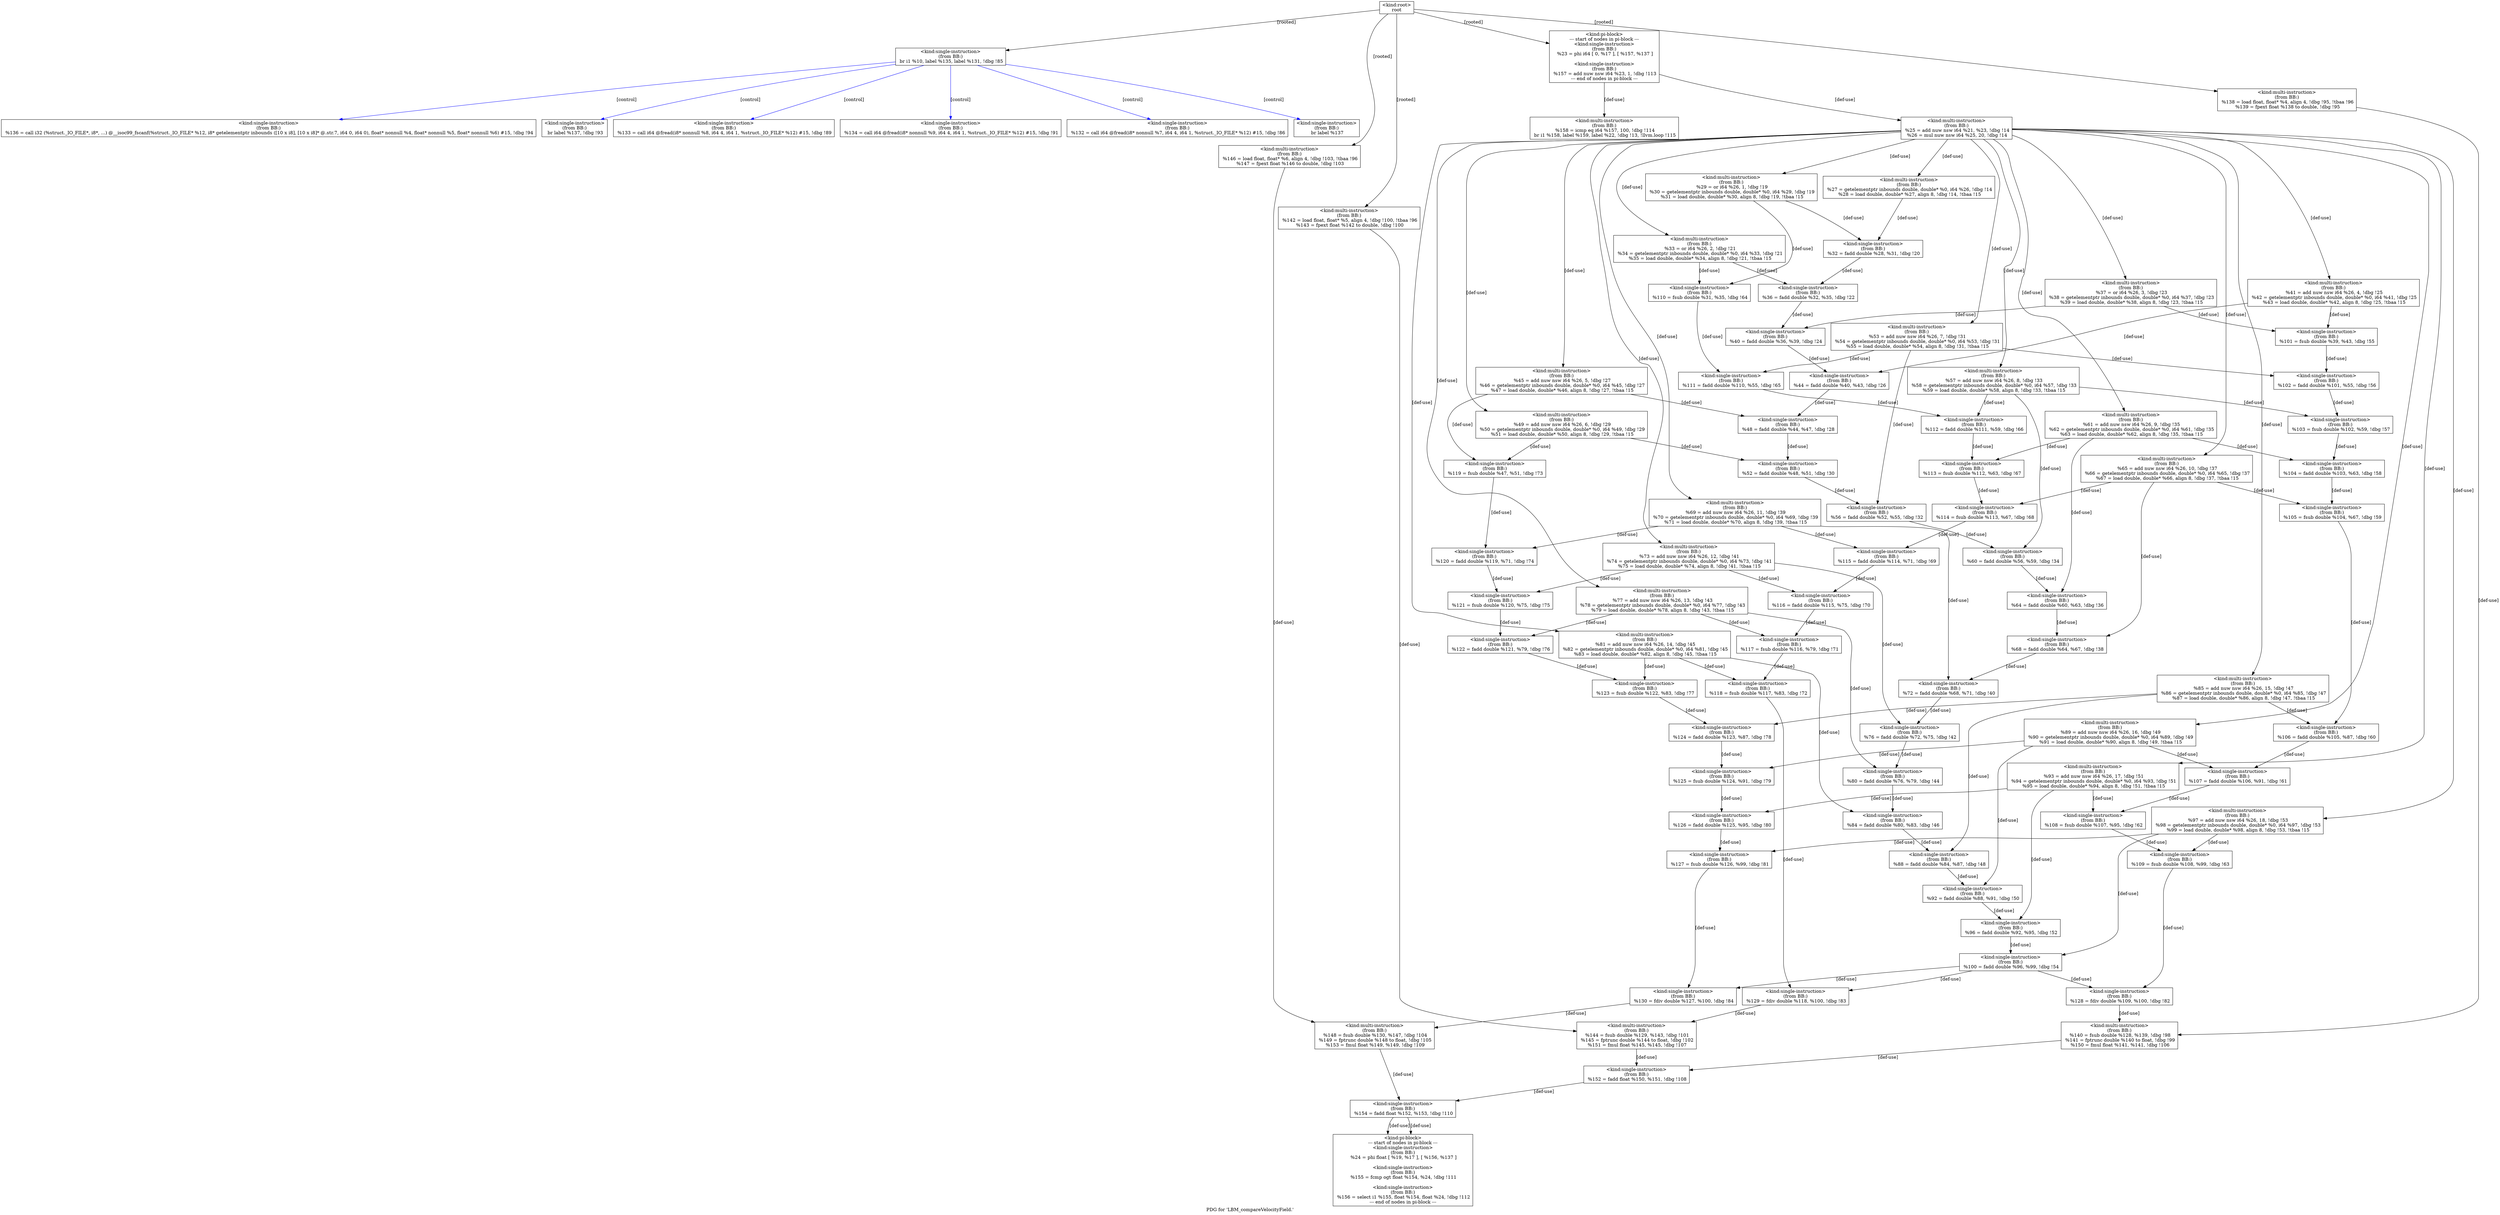 digraph "PDG for 'LBM_compareVelocityField.'" {
	label="PDG for 'LBM_compareVelocityField.'";

	Node0xa01efb0 [shape=record,label="{\<kind:root\>\nroot\n}"];
	Node0xa01efb0 -> Node0xa030030[label="[rooted]"];
	Node0xa01efb0 -> Node0x9e89940[label="[rooted]"];
	Node0xa01efb0 -> Node0x9f95fd0[label="[rooted]"];
	Node0xa01efb0 -> Node0xa3829c0[label="[rooted]"];
	Node0xa01efb0 -> Node0xa035e10[label="[rooted]"];
	Node0xa035e10 [shape=record,label="{\<kind:pi-block\>\n--- start of nodes in pi-block ---\n\<kind:single-instruction\>\n(from BB:)\n  %23 = phi i64 [ 0, %17 ], [ %157, %137 ]\n\n\<kind:single-instruction\>\n(from BB:)\n  %157 = add nuw nsw i64 %23, 1, !dbg !113\n--- end of nodes in pi-block ---\n}"];
	Node0xa035e10 -> Node0x9faebf0[label="[def-use]"];
	Node0xa035e10 -> Node0x9e84800[label="[def-use]"];
	Node0x9e84800 [shape=record,label="{\<kind:multi-instruction\>\n(from BB:)\n  %158 = icmp eq i64 %157, 100, !dbg !114\n  br i1 %158, label %159, label %22, !dbg !13, !llvm.loop !115\n}"];
	Node0x9faebf0 [shape=record,label="{\<kind:multi-instruction\>\n(from BB:)\n  %25 = add nuw nsw i64 %21, %23, !dbg !14\n  %26 = mul nuw nsw i64 %25, 20, !dbg !14\n}"];
	Node0x9faebf0 -> Node0x9cff340[label="[def-use]"];
	Node0x9faebf0 -> Node0x9f9a900[label="[def-use]"];
	Node0x9faebf0 -> Node0x9e73120[label="[def-use]"];
	Node0x9faebf0 -> Node0x9f9c340[label="[def-use]"];
	Node0x9faebf0 -> Node0xa035da0[label="[def-use]"];
	Node0x9faebf0 -> Node0xa322ed0[label="[def-use]"];
	Node0x9faebf0 -> Node0xa399a30[label="[def-use]"];
	Node0x9faebf0 -> Node0x9e204a0[label="[def-use]"];
	Node0x9faebf0 -> Node0xa36b5c0[label="[def-use]"];
	Node0x9faebf0 -> Node0xa29a920[label="[def-use]"];
	Node0x9faebf0 -> Node0xa196470[label="[def-use]"];
	Node0x9faebf0 -> Node0x9e86e90[label="[def-use]"];
	Node0x9faebf0 -> Node0xa174880[label="[def-use]"];
	Node0x9faebf0 -> Node0xa2e3780[label="[def-use]"];
	Node0x9faebf0 -> Node0xa193a30[label="[def-use]"];
	Node0x9faebf0 -> Node0xa2cb390[label="[def-use]"];
	Node0x9faebf0 -> Node0xa2e0240[label="[def-use]"];
	Node0x9faebf0 -> Node0x9e47c10[label="[def-use]"];
	Node0x9faebf0 -> Node0x9e89810[label="[def-use]"];
	Node0x9e89810 [shape=record,label="{\<kind:multi-instruction\>\n(from BB:)\n  %27 = getelementptr inbounds double, double* %0, i64 %26, !dbg !14\n  %28 = load double, double* %27, align 8, !dbg !14, !tbaa !15\n}"];
	Node0x9e89810 -> Node0xa3cde60[label="[def-use]"];
	Node0x9e47c10 [shape=record,label="{\<kind:multi-instruction\>\n(from BB:)\n  %41 = add nuw nsw i64 %26, 4, !dbg !25\n  %42 = getelementptr inbounds double, double* %0, i64 %41, !dbg !25\n  %43 = load double, double* %42, align 8, !dbg !25, !tbaa !15\n}"];
	Node0x9e47c10 -> Node0xa1c4fa0[label="[def-use]"];
	Node0x9e47c10 -> Node0xa1a3fa0[label="[def-use]"];
	Node0xa2e0240 [shape=record,label="{\<kind:multi-instruction\>\n(from BB:)\n  %45 = add nuw nsw i64 %26, 5, !dbg !27\n  %46 = getelementptr inbounds double, double* %0, i64 %45, !dbg !27\n  %47 = load double, double* %46, align 8, !dbg !27, !tbaa !15\n}"];
	Node0xa2e0240 -> Node0xa2bafc0[label="[def-use]"];
	Node0xa2e0240 -> Node0xa01f020[label="[def-use]"];
	Node0xa2cb390 [shape=record,label="{\<kind:multi-instruction\>\n(from BB:)\n  %49 = add nuw nsw i64 %26, 6, !dbg !29\n  %50 = getelementptr inbounds double, double* %0, i64 %49, !dbg !29\n  %51 = load double, double* %50, align 8, !dbg !29, !tbaa !15\n}"];
	Node0xa2cb390 -> Node0xa2bafc0[label="[def-use]"];
	Node0xa2cb390 -> Node0xa393c10[label="[def-use]"];
	Node0xa2bafc0 [shape=record,label="{\<kind:single-instruction\>\n(from BB:)\n  %119 = fsub double %47, %51, !dbg !73\n}"];
	Node0xa2bafc0 -> Node0xa2bb030[label="[def-use]"];
	Node0xa193a30 [shape=record,label="{\<kind:multi-instruction\>\n(from BB:)\n  %53 = add nuw nsw i64 %26, 7, !dbg !31\n  %54 = getelementptr inbounds double, double* %0, i64 %53, !dbg !31\n  %55 = load double, double* %54, align 8, !dbg !31, !tbaa !15\n}"];
	Node0xa193a30 -> Node0xa23e5b0[label="[def-use]"];
	Node0xa193a30 -> Node0xa1c5010[label="[def-use]"];
	Node0xa193a30 -> Node0xa229520[label="[def-use]"];
	Node0xa2e3780 [shape=record,label="{\<kind:multi-instruction\>\n(from BB:)\n  %57 = add nuw nsw i64 %26, 8, !dbg !33\n  %58 = getelementptr inbounds double, double* %0, i64 %57, !dbg !33\n  %59 = load double, double* %58, align 8, !dbg !33, !tbaa !15\n}"];
	Node0xa2e3780 -> Node0xa23e620[label="[def-use]"];
	Node0xa2e3780 -> Node0xa1c5080[label="[def-use]"];
	Node0xa2e3780 -> Node0xa1a9970[label="[def-use]"];
	Node0xa174880 [shape=record,label="{\<kind:multi-instruction\>\n(from BB:)\n  %61 = add nuw nsw i64 %26, 9, !dbg !35\n  %62 = getelementptr inbounds double, double* %0, i64 %61, !dbg !35\n  %63 = load double, double* %62, align 8, !dbg !35, !tbaa !15\n}"];
	Node0xa174880 -> Node0xa2de7a0[label="[def-use]"];
	Node0xa174880 -> Node0xa1cc4b0[label="[def-use]"];
	Node0xa174880 -> Node0x9e86e20[label="[def-use]"];
	Node0x9e86e90 [shape=record,label="{\<kind:multi-instruction\>\n(from BB:)\n  %65 = add nuw nsw i64 %26, 10, !dbg !37\n  %66 = getelementptr inbounds double, double* %0, i64 %65, !dbg !37\n  %67 = load double, double* %66, align 8, !dbg !37, !tbaa !15\n}"];
	Node0x9e86e90 -> Node0xa2de810[label="[def-use]"];
	Node0x9e86e90 -> Node0xa1cc520[label="[def-use]"];
	Node0x9e86e90 -> Node0xa184700[label="[def-use]"];
	Node0xa196470 [shape=record,label="{\<kind:multi-instruction\>\n(from BB:)\n  %69 = add nuw nsw i64 %26, 11, !dbg !39\n  %70 = getelementptr inbounds double, double* %0, i64 %69, !dbg !39\n  %71 = load double, double* %70, align 8, !dbg !39, !tbaa !15\n}"];
	Node0xa196470 -> Node0xa2bb030[label="[def-use]"];
	Node0xa196470 -> Node0xa2de880[label="[def-use]"];
	Node0xa196470 -> Node0xa29a8b0[label="[def-use]"];
	Node0xa2bb030 [shape=record,label="{\<kind:single-instruction\>\n(from BB:)\n  %120 = fadd double %119, %71, !dbg !74\n}"];
	Node0xa2bb030 -> Node0xa2bb0a0[label="[def-use]"];
	Node0xa29a920 [shape=record,label="{\<kind:multi-instruction\>\n(from BB:)\n  %73 = add nuw nsw i64 %26, 12, !dbg !41\n  %74 = getelementptr inbounds double, double* %0, i64 %73, !dbg !41\n  %75 = load double, double* %74, align 8, !dbg !41, !tbaa !15\n}"];
	Node0xa29a920 -> Node0xa2bb0a0[label="[def-use]"];
	Node0xa29a920 -> Node0xa17dd90[label="[def-use]"];
	Node0xa29a920 -> Node0x9e7c9e0[label="[def-use]"];
	Node0xa2bb0a0 [shape=record,label="{\<kind:single-instruction\>\n(from BB:)\n  %121 = fsub double %120, %75, !dbg !75\n}"];
	Node0xa2bb0a0 -> Node0xa2c3b80[label="[def-use]"];
	Node0xa36b5c0 [shape=record,label="{\<kind:multi-instruction\>\n(from BB:)\n  %77 = add nuw nsw i64 %26, 13, !dbg !43\n  %78 = getelementptr inbounds double, double* %0, i64 %77, !dbg !43\n  %79 = load double, double* %78, align 8, !dbg !43, !tbaa !15\n}"];
	Node0xa36b5c0 -> Node0xa2c3b80[label="[def-use]"];
	Node0xa36b5c0 -> Node0xa17de00[label="[def-use]"];
	Node0xa36b5c0 -> Node0x9e20430[label="[def-use]"];
	Node0xa2c3b80 [shape=record,label="{\<kind:single-instruction\>\n(from BB:)\n  %122 = fadd double %121, %79, !dbg !76\n}"];
	Node0xa2c3b80 -> Node0xa2c3bf0[label="[def-use]"];
	Node0x9e204a0 [shape=record,label="{\<kind:multi-instruction\>\n(from BB:)\n  %81 = add nuw nsw i64 %26, 14, !dbg !45\n  %82 = getelementptr inbounds double, double* %0, i64 %81, !dbg !45\n  %83 = load double, double* %82, align 8, !dbg !45, !tbaa !15\n}"];
	Node0x9e204a0 -> Node0xa2c3bf0[label="[def-use]"];
	Node0x9e204a0 -> Node0xa17de70[label="[def-use]"];
	Node0x9e204a0 -> Node0xa3999c0[label="[def-use]"];
	Node0xa2c3bf0 [shape=record,label="{\<kind:single-instruction\>\n(from BB:)\n  %123 = fsub double %122, %83, !dbg !77\n}"];
	Node0xa2c3bf0 -> Node0xa2c3c60[label="[def-use]"];
	Node0xa399a30 [shape=record,label="{\<kind:multi-instruction\>\n(from BB:)\n  %85 = add nuw nsw i64 %26, 15, !dbg !47\n  %86 = getelementptr inbounds double, double* %0, i64 %85, !dbg !47\n  %87 = load double, double* %86, align 8, !dbg !47, !tbaa !15\n}"];
	Node0xa399a30 -> Node0xa2c3c60[label="[def-use]"];
	Node0xa399a30 -> Node0xa1cc590[label="[def-use]"];
	Node0xa399a30 -> Node0xa332310[label="[def-use]"];
	Node0xa2c3c60 [shape=record,label="{\<kind:single-instruction\>\n(from BB:)\n  %124 = fadd double %123, %87, !dbg !78\n}"];
	Node0xa2c3c60 -> Node0xa181b60[label="[def-use]"];
	Node0xa322ed0 [shape=record,label="{\<kind:multi-instruction\>\n(from BB:)\n  %89 = add nuw nsw i64 %26, 16, !dbg !49\n  %90 = getelementptr inbounds double, double* %0, i64 %89, !dbg !49\n  %91 = load double, double* %90, align 8, !dbg !49, !tbaa !15\n}"];
	Node0xa322ed0 -> Node0xa181b60[label="[def-use]"];
	Node0xa322ed0 -> Node0xa225ff0[label="[def-use]"];
	Node0xa322ed0 -> Node0xa035d30[label="[def-use]"];
	Node0xa181b60 [shape=record,label="{\<kind:single-instruction\>\n(from BB:)\n  %125 = fsub double %124, %91, !dbg !79\n}"];
	Node0xa181b60 -> Node0xa181bd0[label="[def-use]"];
	Node0xa035da0 [shape=record,label="{\<kind:multi-instruction\>\n(from BB:)\n  %93 = add nuw nsw i64 %26, 17, !dbg !51\n  %94 = getelementptr inbounds double, double* %0, i64 %93, !dbg !51\n  %95 = load double, double* %94, align 8, !dbg !51, !tbaa !15\n}"];
	Node0xa035da0 -> Node0xa181bd0[label="[def-use]"];
	Node0xa035da0 -> Node0xa226060[label="[def-use]"];
	Node0xa035da0 -> Node0x9f9c2d0[label="[def-use]"];
	Node0xa181bd0 [shape=record,label="{\<kind:single-instruction\>\n(from BB:)\n  %126 = fadd double %125, %95, !dbg !80\n}"];
	Node0xa181bd0 -> Node0xa181c40[label="[def-use]"];
	Node0x9f9c340 [shape=record,label="{\<kind:multi-instruction\>\n(from BB:)\n  %97 = add nuw nsw i64 %26, 18, !dbg !53\n  %98 = getelementptr inbounds double, double* %0, i64 %97, !dbg !53\n  %99 = load double, double* %98, align 8, !dbg !53, !tbaa !15\n}"];
	Node0x9f9c340 -> Node0xa181c40[label="[def-use]"];
	Node0x9f9c340 -> Node0xa2260d0[label="[def-use]"];
	Node0x9f9c340 -> Node0xa29d6d0[label="[def-use]"];
	Node0xa181c40 [shape=record,label="{\<kind:single-instruction\>\n(from BB:)\n  %127 = fsub double %126, %99, !dbg !81\n}"];
	Node0xa181c40 -> Node0xa31f0b0[label="[def-use]"];
	Node0x9e73120 [shape=record,label="{\<kind:multi-instruction\>\n(from BB:)\n  %29 = or i64 %26, 1, !dbg !19\n  %30 = getelementptr inbounds double, double* %0, i64 %29, !dbg !19\n  %31 = load double, double* %30, align 8, !dbg !19, !tbaa !15\n}"];
	Node0x9e73120 -> Node0xa23e540[label="[def-use]"];
	Node0x9e73120 -> Node0xa3cde60[label="[def-use]"];
	Node0xa3cde60 [shape=record,label="{\<kind:single-instruction\>\n(from BB:)\n  %32 = fadd double %28, %31, !dbg !20\n}"];
	Node0xa3cde60 -> Node0x9cff2d0[label="[def-use]"];
	Node0x9f9a900 [shape=record,label="{\<kind:multi-instruction\>\n(from BB:)\n  %33 = or i64 %26, 2, !dbg !21\n  %34 = getelementptr inbounds double, double* %0, i64 %33, !dbg !21\n  %35 = load double, double* %34, align 8, !dbg !21, !tbaa !15\n}"];
	Node0x9f9a900 -> Node0xa23e540[label="[def-use]"];
	Node0x9f9a900 -> Node0x9cff2d0[label="[def-use]"];
	Node0x9cff2d0 [shape=record,label="{\<kind:single-instruction\>\n(from BB:)\n  %36 = fadd double %32, %35, !dbg !22\n}"];
	Node0x9cff2d0 -> Node0x9e47ba0[label="[def-use]"];
	Node0xa23e540 [shape=record,label="{\<kind:single-instruction\>\n(from BB:)\n  %110 = fsub double %31, %35, !dbg !64\n}"];
	Node0xa23e540 -> Node0xa23e5b0[label="[def-use]"];
	Node0xa23e5b0 [shape=record,label="{\<kind:single-instruction\>\n(from BB:)\n  %111 = fadd double %110, %55, !dbg !65\n}"];
	Node0xa23e5b0 -> Node0xa23e620[label="[def-use]"];
	Node0xa23e620 [shape=record,label="{\<kind:single-instruction\>\n(from BB:)\n  %112 = fadd double %111, %59, !dbg !66\n}"];
	Node0xa23e620 -> Node0xa2de7a0[label="[def-use]"];
	Node0xa2de7a0 [shape=record,label="{\<kind:single-instruction\>\n(from BB:)\n  %113 = fsub double %112, %63, !dbg !67\n}"];
	Node0xa2de7a0 -> Node0xa2de810[label="[def-use]"];
	Node0xa2de810 [shape=record,label="{\<kind:single-instruction\>\n(from BB:)\n  %114 = fsub double %113, %67, !dbg !68\n}"];
	Node0xa2de810 -> Node0xa2de880[label="[def-use]"];
	Node0xa2de880 [shape=record,label="{\<kind:single-instruction\>\n(from BB:)\n  %115 = fadd double %114, %71, !dbg !69\n}"];
	Node0xa2de880 -> Node0xa17dd90[label="[def-use]"];
	Node0xa17dd90 [shape=record,label="{\<kind:single-instruction\>\n(from BB:)\n  %116 = fadd double %115, %75, !dbg !70\n}"];
	Node0xa17dd90 -> Node0xa17de00[label="[def-use]"];
	Node0xa17de00 [shape=record,label="{\<kind:single-instruction\>\n(from BB:)\n  %117 = fsub double %116, %79, !dbg !71\n}"];
	Node0xa17de00 -> Node0xa17de70[label="[def-use]"];
	Node0xa17de70 [shape=record,label="{\<kind:single-instruction\>\n(from BB:)\n  %118 = fsub double %117, %83, !dbg !72\n}"];
	Node0xa17de70 -> Node0xa31f040[label="[def-use]"];
	Node0x9cff340 [shape=record,label="{\<kind:multi-instruction\>\n(from BB:)\n  %37 = or i64 %26, 3, !dbg !23\n  %38 = getelementptr inbounds double, double* %0, i64 %37, !dbg !23\n  %39 = load double, double* %38, align 8, !dbg !23, !tbaa !15\n}"];
	Node0x9cff340 -> Node0xa1c4fa0[label="[def-use]"];
	Node0x9cff340 -> Node0x9e47ba0[label="[def-use]"];
	Node0x9e47ba0 [shape=record,label="{\<kind:single-instruction\>\n(from BB:)\n  %40 = fadd double %36, %39, !dbg !24\n}"];
	Node0x9e47ba0 -> Node0xa1a3fa0[label="[def-use]"];
	Node0xa1a3fa0 [shape=record,label="{\<kind:single-instruction\>\n(from BB:)\n  %44 = fadd double %40, %43, !dbg !26\n}"];
	Node0xa1a3fa0 -> Node0xa01f020[label="[def-use]"];
	Node0xa01f020 [shape=record,label="{\<kind:single-instruction\>\n(from BB:)\n  %48 = fadd double %44, %47, !dbg !28\n}"];
	Node0xa01f020 -> Node0xa393c10[label="[def-use]"];
	Node0xa393c10 [shape=record,label="{\<kind:single-instruction\>\n(from BB:)\n  %52 = fadd double %48, %51, !dbg !30\n}"];
	Node0xa393c10 -> Node0xa229520[label="[def-use]"];
	Node0xa229520 [shape=record,label="{\<kind:single-instruction\>\n(from BB:)\n  %56 = fadd double %52, %55, !dbg !32\n}"];
	Node0xa229520 -> Node0xa1a9970[label="[def-use]"];
	Node0xa1a9970 [shape=record,label="{\<kind:single-instruction\>\n(from BB:)\n  %60 = fadd double %56, %59, !dbg !34\n}"];
	Node0xa1a9970 -> Node0x9e86e20[label="[def-use]"];
	Node0x9e86e20 [shape=record,label="{\<kind:single-instruction\>\n(from BB:)\n  %64 = fadd double %60, %63, !dbg !36\n}"];
	Node0x9e86e20 -> Node0xa184700[label="[def-use]"];
	Node0xa184700 [shape=record,label="{\<kind:single-instruction\>\n(from BB:)\n  %68 = fadd double %64, %67, !dbg !38\n}"];
	Node0xa184700 -> Node0xa29a8b0[label="[def-use]"];
	Node0xa29a8b0 [shape=record,label="{\<kind:single-instruction\>\n(from BB:)\n  %72 = fadd double %68, %71, !dbg !40\n}"];
	Node0xa29a8b0 -> Node0x9e7c9e0[label="[def-use]"];
	Node0x9e7c9e0 [shape=record,label="{\<kind:single-instruction\>\n(from BB:)\n  %76 = fadd double %72, %75, !dbg !42\n}"];
	Node0x9e7c9e0 -> Node0x9e20430[label="[def-use]"];
	Node0x9e20430 [shape=record,label="{\<kind:single-instruction\>\n(from BB:)\n  %80 = fadd double %76, %79, !dbg !44\n}"];
	Node0x9e20430 -> Node0xa3999c0[label="[def-use]"];
	Node0xa3999c0 [shape=record,label="{\<kind:single-instruction\>\n(from BB:)\n  %84 = fadd double %80, %83, !dbg !46\n}"];
	Node0xa3999c0 -> Node0xa332310[label="[def-use]"];
	Node0xa332310 [shape=record,label="{\<kind:single-instruction\>\n(from BB:)\n  %88 = fadd double %84, %87, !dbg !48\n}"];
	Node0xa332310 -> Node0xa035d30[label="[def-use]"];
	Node0xa035d30 [shape=record,label="{\<kind:single-instruction\>\n(from BB:)\n  %92 = fadd double %88, %91, !dbg !50\n}"];
	Node0xa035d30 -> Node0x9f9c2d0[label="[def-use]"];
	Node0x9f9c2d0 [shape=record,label="{\<kind:single-instruction\>\n(from BB:)\n  %96 = fadd double %92, %95, !dbg !52\n}"];
	Node0x9f9c2d0 -> Node0xa29d6d0[label="[def-use]"];
	Node0xa29d6d0 [shape=record,label="{\<kind:single-instruction\>\n(from BB:)\n  %100 = fadd double %96, %99, !dbg !54\n}"];
	Node0xa29d6d0 -> Node0xa31efd0[label="[def-use]"];
	Node0xa29d6d0 -> Node0xa31f040[label="[def-use]"];
	Node0xa29d6d0 -> Node0xa31f0b0[label="[def-use]"];
	Node0xa31f0b0 [shape=record,label="{\<kind:single-instruction\>\n(from BB:)\n  %130 = fdiv double %127, %100, !dbg !84\n}"];
	Node0xa31f0b0 -> Node0xa382aa0[label="[def-use]"];
	Node0xa31f040 [shape=record,label="{\<kind:single-instruction\>\n(from BB:)\n  %129 = fdiv double %118, %100, !dbg !83\n}"];
	Node0xa31f040 -> Node0xa3edec0[label="[def-use]"];
	Node0xa1c4fa0 [shape=record,label="{\<kind:single-instruction\>\n(from BB:)\n  %101 = fsub double %39, %43, !dbg !55\n}"];
	Node0xa1c4fa0 -> Node0xa1c5010[label="[def-use]"];
	Node0xa1c5010 [shape=record,label="{\<kind:single-instruction\>\n(from BB:)\n  %102 = fadd double %101, %55, !dbg !56\n}"];
	Node0xa1c5010 -> Node0xa1c5080[label="[def-use]"];
	Node0xa1c5080 [shape=record,label="{\<kind:single-instruction\>\n(from BB:)\n  %103 = fsub double %102, %59, !dbg !57\n}"];
	Node0xa1c5080 -> Node0xa1cc4b0[label="[def-use]"];
	Node0xa1cc4b0 [shape=record,label="{\<kind:single-instruction\>\n(from BB:)\n  %104 = fadd double %103, %63, !dbg !58\n}"];
	Node0xa1cc4b0 -> Node0xa1cc520[label="[def-use]"];
	Node0xa1cc520 [shape=record,label="{\<kind:single-instruction\>\n(from BB:)\n  %105 = fsub double %104, %67, !dbg !59\n}"];
	Node0xa1cc520 -> Node0xa1cc590[label="[def-use]"];
	Node0xa1cc590 [shape=record,label="{\<kind:single-instruction\>\n(from BB:)\n  %106 = fadd double %105, %87, !dbg !60\n}"];
	Node0xa1cc590 -> Node0xa225ff0[label="[def-use]"];
	Node0xa225ff0 [shape=record,label="{\<kind:single-instruction\>\n(from BB:)\n  %107 = fadd double %106, %91, !dbg !61\n}"];
	Node0xa225ff0 -> Node0xa226060[label="[def-use]"];
	Node0xa226060 [shape=record,label="{\<kind:single-instruction\>\n(from BB:)\n  %108 = fsub double %107, %95, !dbg !62\n}"];
	Node0xa226060 -> Node0xa2260d0[label="[def-use]"];
	Node0xa2260d0 [shape=record,label="{\<kind:single-instruction\>\n(from BB:)\n  %109 = fsub double %108, %99, !dbg !63\n}"];
	Node0xa2260d0 -> Node0xa31efd0[label="[def-use]"];
	Node0xa31efd0 [shape=record,label="{\<kind:single-instruction\>\n(from BB:)\n  %128 = fdiv double %109, %100, !dbg !82\n}"];
	Node0xa31efd0 -> Node0x9f95ef0[label="[def-use]"];
	Node0xa3829c0 [shape=record,label="{\<kind:multi-instruction\>\n(from BB:)\n  %146 = load float, float* %6, align 4, !dbg !103, !tbaa !96\n  %147 = fpext float %146 to double, !dbg !103\n}"];
	Node0xa3829c0 -> Node0xa382aa0[label="[def-use]"];
	Node0xa382aa0 [shape=record,label="{\<kind:multi-instruction\>\n(from BB:)\n  %148 = fsub double %130, %147, !dbg !104\n  %149 = fptrunc double %148 to float, !dbg !105\n  %153 = fmul float %149, %149, !dbg !109\n}"];
	Node0xa382aa0 -> Node0xa315c10[label="[def-use]"];
	Node0x9f95fd0 [shape=record,label="{\<kind:multi-instruction\>\n(from BB:)\n  %142 = load float, float* %5, align 4, !dbg !100, !tbaa !96\n  %143 = fpext float %142 to double, !dbg !100\n}"];
	Node0x9f95fd0 -> Node0xa3edec0[label="[def-use]"];
	Node0xa3edec0 [shape=record,label="{\<kind:multi-instruction\>\n(from BB:)\n  %144 = fsub double %129, %143, !dbg !101\n  %145 = fptrunc double %144 to float, !dbg !102\n  %151 = fmul float %145, %145, !dbg !107\n}"];
	Node0xa3edec0 -> Node0xa315b30[label="[def-use]"];
	Node0x9e89940 [shape=record,label="{\<kind:multi-instruction\>\n(from BB:)\n  %138 = load float, float* %4, align 4, !dbg !95, !tbaa !96\n  %139 = fpext float %138 to double, !dbg !95\n}"];
	Node0x9e89940 -> Node0x9f95ef0[label="[def-use]"];
	Node0x9f95ef0 [shape=record,label="{\<kind:multi-instruction\>\n(from BB:)\n  %140 = fsub double %128, %139, !dbg !98\n  %141 = fptrunc double %140 to float, !dbg !99\n  %150 = fmul float %141, %141, !dbg !106\n}"];
	Node0x9f95ef0 -> Node0xa315b30[label="[def-use]"];
	Node0xa315b30 [shape=record,label="{\<kind:single-instruction\>\n(from BB:)\n  %152 = fadd float %150, %151, !dbg !108\n}"];
	Node0xa315b30 -> Node0xa315c10[label="[def-use]"];
	Node0xa315c10 [shape=record,label="{\<kind:single-instruction\>\n(from BB:)\n  %154 = fadd float %152, %153, !dbg !110\n}"];
	Node0xa315c10 -> Node0xa3dab10[label="[def-use]"];
	Node0xa315c10 -> Node0xa3dab10[label="[def-use]"];
	Node0xa3dab10 [shape=record,label="{\<kind:pi-block\>\n--- start of nodes in pi-block ---\n\<kind:single-instruction\>\n(from BB:)\n  %24 = phi float [ %19, %17 ], [ %156, %137 ]\n\n\<kind:single-instruction\>\n(from BB:)\n  %155 = fcmp ogt float %154, %24, !dbg !111\n\n\<kind:single-instruction\>\n(from BB:)\n  %156 = select i1 %155, float %154, float %24, !dbg !112\n--- end of nodes in pi-block ---\n}"];
	Node0xa030030 [shape=record,label="{\<kind:single-instruction\>\n(from BB:)\n  br i1 %10, label %135, label %131, !dbg !85\n}"];
	Node0xa030030 -> Node0xa18fac0[label="[control]",color="blue"];
	Node0xa030030 -> Node0xa030110[label="[control]",color="blue"];
	Node0xa030030 -> Node0xa18fa50[label="[control]",color="blue"];
	Node0xa030030 -> Node0xa0300a0[label="[control]",color="blue"];
	Node0xa030030 -> Node0x9e898d0[label="[control]",color="blue"];
	Node0xa030030 -> Node0xa18fb30[label="[control]",color="blue"];
	Node0xa18fb30 [shape=record,label="{\<kind:single-instruction\>\n(from BB:)\n  %136 = call i32 (%struct._IO_FILE*, i8*, ...) @__isoc99_fscanf(%struct._IO_FILE* %12, i8* getelementptr inbounds ([10 x i8], [10 x i8]* @.str.7, i64 0, i64 0), float* nonnull %4, float* nonnull %5, float* nonnull %6) #15, !dbg !94\n}"];
	Node0x9e898d0 [shape=record,label="{\<kind:single-instruction\>\n(from BB:)\n  br label %137\n}"];
	Node0xa0300a0 [shape=record,label="{\<kind:single-instruction\>\n(from BB:)\n  %132 = call i64 @fread(i8* nonnull %7, i64 4, i64 1, %struct._IO_FILE* %12) #15, !dbg !86\n}"];
	Node0xa18fa50 [shape=record,label="{\<kind:single-instruction\>\n(from BB:)\n  %134 = call i64 @fread(i8* nonnull %9, i64 4, i64 1, %struct._IO_FILE* %12) #15, !dbg !91\n}"];
	Node0xa030110 [shape=record,label="{\<kind:single-instruction\>\n(from BB:)\n  %133 = call i64 @fread(i8* nonnull %8, i64 4, i64 1, %struct._IO_FILE* %12) #15, !dbg !89\n}"];
	Node0xa18fac0 [shape=record,label="{\<kind:single-instruction\>\n(from BB:)\n  br label %137, !dbg !93\n}"];
}
